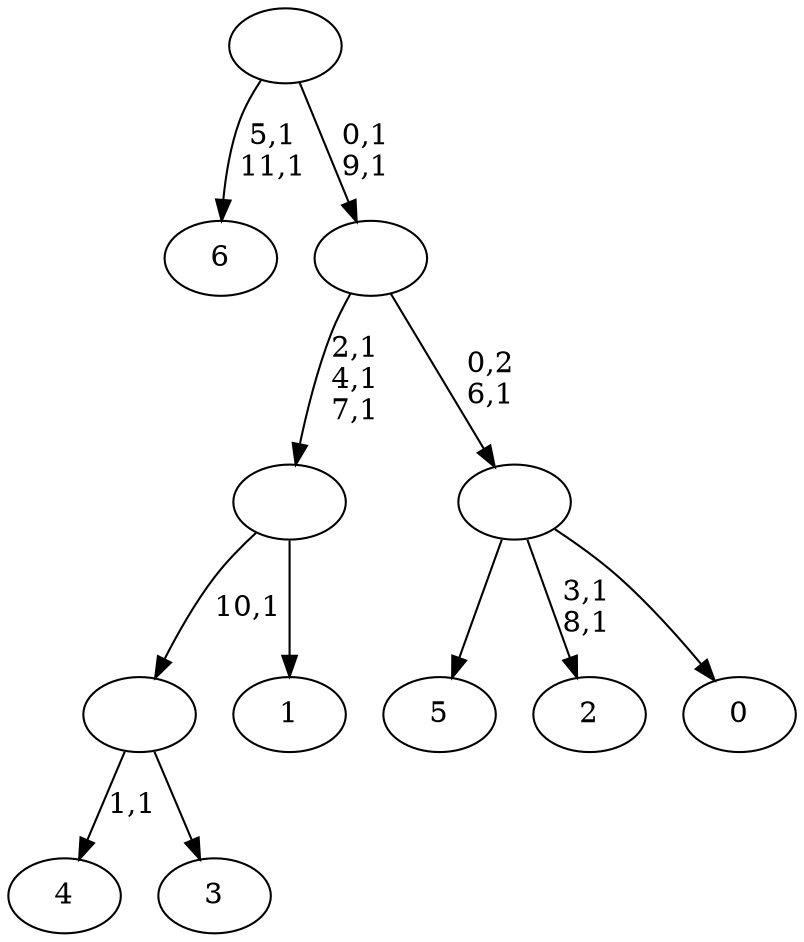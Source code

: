 digraph T {
	19 [label="6"]
	16 [label="5"]
	15 [label="4"]
	13 [label="3"]
	12 [label=""]
	11 [label="2"]
	8 [label="1"]
	7 [label=""]
	4 [label="0"]
	3 [label=""]
	2 [label=""]
	0 [label=""]
	12 -> 15 [label="1,1"]
	12 -> 13 [label=""]
	7 -> 12 [label="10,1"]
	7 -> 8 [label=""]
	3 -> 11 [label="3,1\n8,1"]
	3 -> 16 [label=""]
	3 -> 4 [label=""]
	2 -> 7 [label="2,1\n4,1\n7,1"]
	2 -> 3 [label="0,2\n6,1"]
	0 -> 2 [label="0,1\n9,1"]
	0 -> 19 [label="5,1\n11,1"]
}
